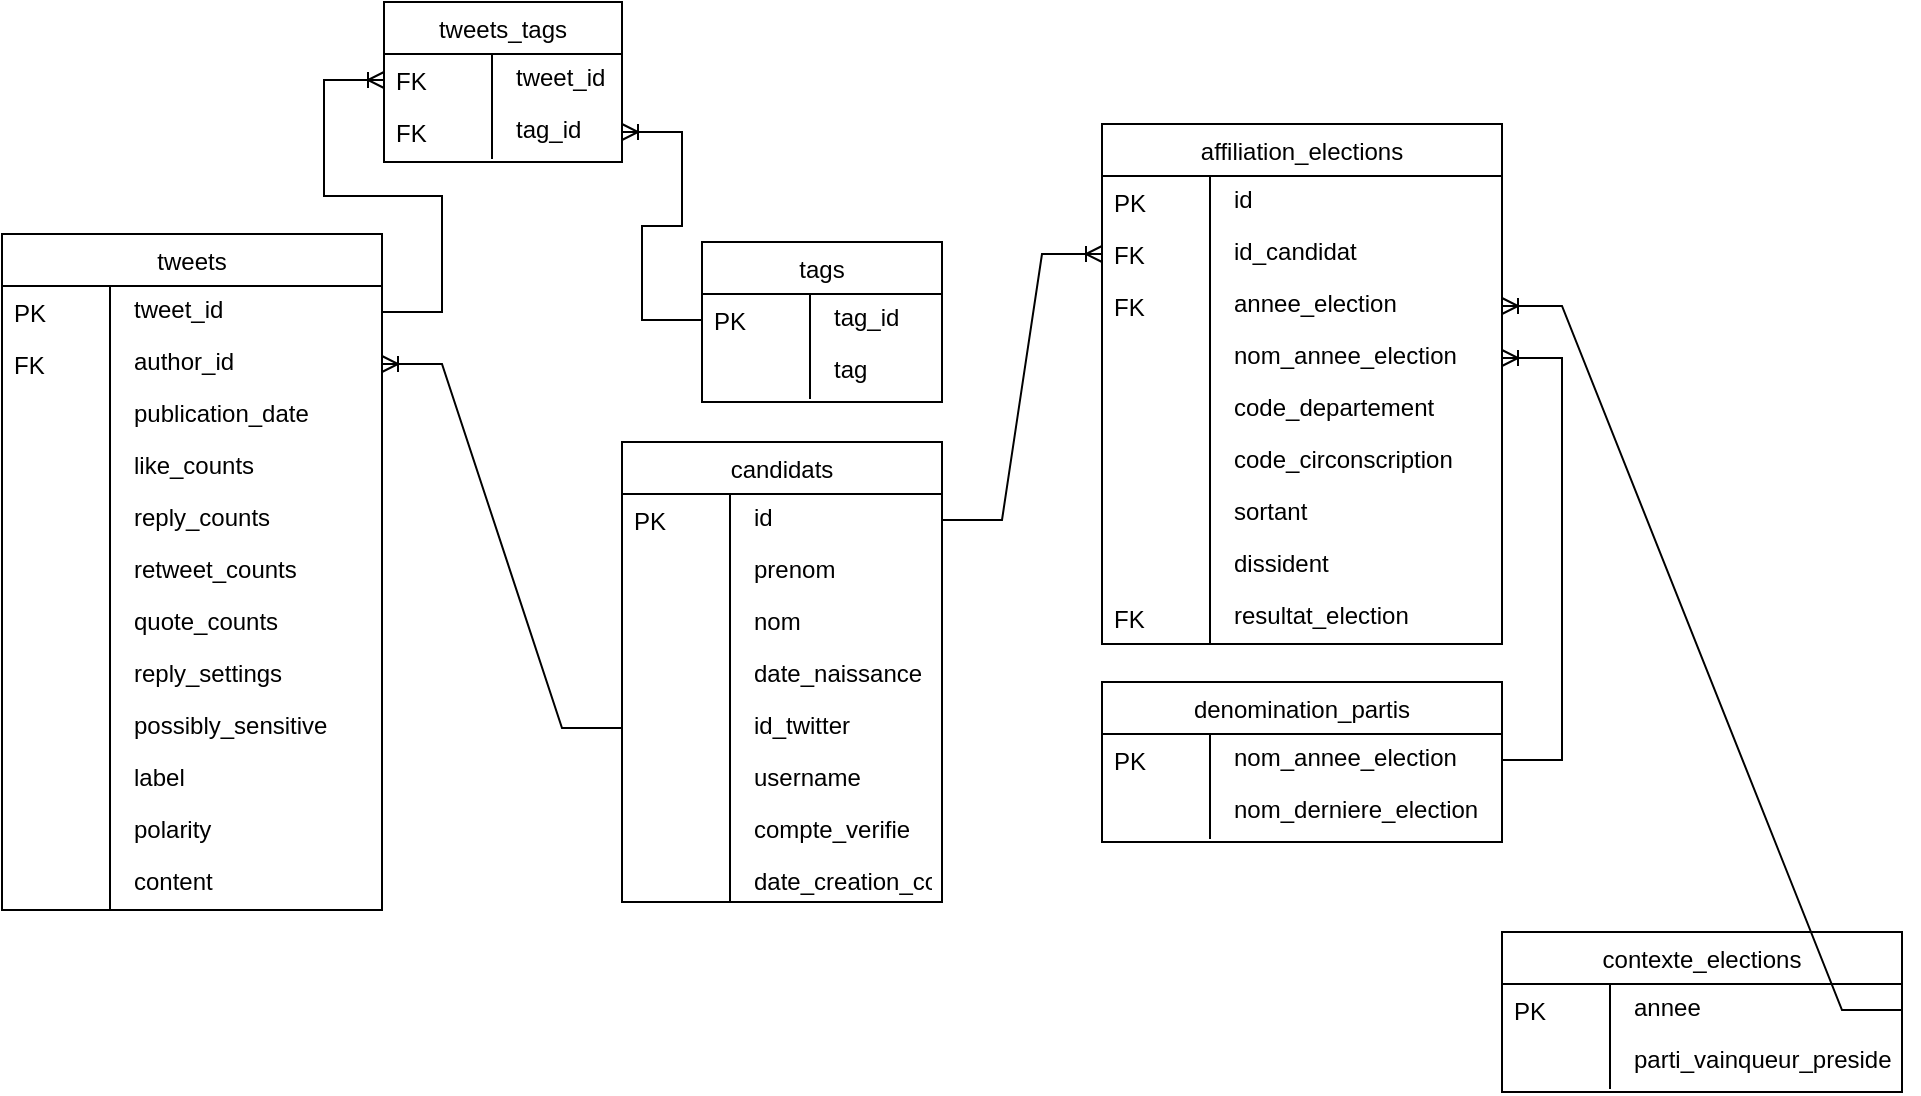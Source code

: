 <mxfile version="18.1.3" type="device"><diagram id="gZmpJJDGFXM-hv7QhCt9" name="Page-1"><mxGraphModel dx="1053" dy="683" grid="1" gridSize="10" guides="1" tooltips="1" connect="1" arrows="1" fold="1" page="1" pageScale="1" pageWidth="827" pageHeight="1169" math="0" shadow="0"><root><mxCell id="0"/><mxCell id="1" parent="0"/><mxCell id="-HHAEvabnildJM7o3u7r-1" value="tweets" style="swimlane;fontStyle=0;childLayout=stackLayout;horizontal=1;startSize=26;fillColor=default;horizontalStack=0;resizeParent=1;resizeLast=0;collapsible=1;marginBottom=0;swimlaneFillColor=default;align=center;" parent="1" vertex="1"><mxGeometry x="90" y="156" width="190" height="338" as="geometry"/></mxCell><mxCell id="-HHAEvabnildJM7o3u7r-2" value="tweet_id" style="shape=partialRectangle;top=0;left=0;right=0;bottom=0;align=left;verticalAlign=top;spacingTop=-2;fillColor=none;spacingLeft=64;spacingRight=4;overflow=hidden;rotatable=0;points=[[0,0.5],[1,0.5]];portConstraint=eastwest;dropTarget=0;" parent="-HHAEvabnildJM7o3u7r-1" vertex="1"><mxGeometry y="26" width="190" height="26" as="geometry"/></mxCell><mxCell id="-HHAEvabnildJM7o3u7r-3" value="PK" style="shape=partialRectangle;top=0;left=0;bottom=0;fillColor=none;align=left;verticalAlign=middle;spacingLeft=4;spacingRight=4;overflow=hidden;rotatable=180;points=[];portConstraint=eastwest;part=1;" parent="-HHAEvabnildJM7o3u7r-2" vertex="1" connectable="0"><mxGeometry width="54" height="26" as="geometry"/></mxCell><mxCell id="-HHAEvabnildJM7o3u7r-4" value="author_id" style="shape=partialRectangle;top=0;left=0;right=0;bottom=0;align=left;verticalAlign=top;spacingTop=-2;fillColor=none;spacingLeft=64;spacingRight=4;overflow=hidden;rotatable=0;points=[[0,0.5],[1,0.5]];portConstraint=eastwest;dropTarget=0;" parent="-HHAEvabnildJM7o3u7r-1" vertex="1"><mxGeometry y="52" width="190" height="26" as="geometry"/></mxCell><mxCell id="-HHAEvabnildJM7o3u7r-5" value="FK" style="shape=partialRectangle;top=0;left=0;bottom=0;fillColor=none;align=left;verticalAlign=middle;spacingLeft=4;spacingRight=4;overflow=hidden;rotatable=180;points=[];portConstraint=eastwest;part=1;" parent="-HHAEvabnildJM7o3u7r-4" vertex="1" connectable="0"><mxGeometry width="54" height="26" as="geometry"/></mxCell><mxCell id="-HHAEvabnildJM7o3u7r-6" value="publication_date" style="shape=partialRectangle;top=0;left=0;right=0;bottom=0;align=left;verticalAlign=top;spacingTop=-2;fillColor=none;spacingLeft=64;spacingRight=4;overflow=hidden;rotatable=0;points=[[0,0.5],[1,0.5]];portConstraint=eastwest;dropTarget=0;" parent="-HHAEvabnildJM7o3u7r-1" vertex="1"><mxGeometry y="78" width="190" height="26" as="geometry"/></mxCell><mxCell id="-HHAEvabnildJM7o3u7r-7" value="" style="shape=partialRectangle;top=0;left=0;bottom=0;fillColor=none;align=left;verticalAlign=middle;spacingLeft=4;spacingRight=4;overflow=hidden;rotatable=180;points=[];portConstraint=eastwest;part=1;" parent="-HHAEvabnildJM7o3u7r-6" vertex="1" connectable="0"><mxGeometry width="54" height="26" as="geometry"/></mxCell><mxCell id="-HHAEvabnildJM7o3u7r-8" value="like_counts" style="shape=partialRectangle;top=0;left=0;right=0;bottom=0;align=left;verticalAlign=top;spacingTop=-2;fillColor=none;spacingLeft=64;spacingRight=4;overflow=hidden;rotatable=0;points=[[0,0.5],[1,0.5]];portConstraint=eastwest;dropTarget=0;" parent="-HHAEvabnildJM7o3u7r-1" vertex="1"><mxGeometry y="104" width="190" height="26" as="geometry"/></mxCell><mxCell id="-HHAEvabnildJM7o3u7r-9" value="" style="shape=partialRectangle;top=0;left=0;bottom=0;fillColor=none;align=left;verticalAlign=middle;spacingLeft=4;spacingRight=4;overflow=hidden;rotatable=180;points=[];portConstraint=eastwest;part=1;" parent="-HHAEvabnildJM7o3u7r-8" vertex="1" connectable="0"><mxGeometry width="54" height="26" as="geometry"/></mxCell><mxCell id="-HHAEvabnildJM7o3u7r-10" value="reply_counts" style="shape=partialRectangle;top=0;left=0;right=0;bottom=0;align=left;verticalAlign=top;spacingTop=-2;fillColor=none;spacingLeft=64;spacingRight=4;overflow=hidden;rotatable=0;points=[[0,0.5],[1,0.5]];portConstraint=eastwest;dropTarget=0;" parent="-HHAEvabnildJM7o3u7r-1" vertex="1"><mxGeometry y="130" width="190" height="26" as="geometry"/></mxCell><mxCell id="-HHAEvabnildJM7o3u7r-11" value="" style="shape=partialRectangle;top=0;left=0;bottom=0;fillColor=none;align=left;verticalAlign=middle;spacingLeft=4;spacingRight=4;overflow=hidden;rotatable=180;points=[];portConstraint=eastwest;part=1;" parent="-HHAEvabnildJM7o3u7r-10" vertex="1" connectable="0"><mxGeometry width="54" height="26" as="geometry"/></mxCell><mxCell id="-HHAEvabnildJM7o3u7r-12" value="retweet_counts" style="shape=partialRectangle;top=0;left=0;right=0;bottom=0;align=left;verticalAlign=top;spacingTop=-2;fillColor=none;spacingLeft=64;spacingRight=4;overflow=hidden;rotatable=0;points=[[0,0.5],[1,0.5]];portConstraint=eastwest;dropTarget=0;" parent="-HHAEvabnildJM7o3u7r-1" vertex="1"><mxGeometry y="156" width="190" height="26" as="geometry"/></mxCell><mxCell id="-HHAEvabnildJM7o3u7r-13" value="" style="shape=partialRectangle;top=0;left=0;bottom=0;fillColor=none;align=left;verticalAlign=middle;spacingLeft=4;spacingRight=4;overflow=hidden;rotatable=180;points=[];portConstraint=eastwest;part=1;" parent="-HHAEvabnildJM7o3u7r-12" vertex="1" connectable="0"><mxGeometry width="54" height="26" as="geometry"/></mxCell><mxCell id="-HHAEvabnildJM7o3u7r-14" value="quote_counts" style="shape=partialRectangle;top=0;left=0;right=0;bottom=0;align=left;verticalAlign=top;spacingTop=-2;fillColor=none;spacingLeft=64;spacingRight=4;overflow=hidden;rotatable=0;points=[[0,0.5],[1,0.5]];portConstraint=eastwest;dropTarget=0;" parent="-HHAEvabnildJM7o3u7r-1" vertex="1"><mxGeometry y="182" width="190" height="26" as="geometry"/></mxCell><mxCell id="-HHAEvabnildJM7o3u7r-15" value="" style="shape=partialRectangle;top=0;left=0;bottom=0;fillColor=none;align=left;verticalAlign=middle;spacingLeft=4;spacingRight=4;overflow=hidden;rotatable=180;points=[];portConstraint=eastwest;part=1;" parent="-HHAEvabnildJM7o3u7r-14" vertex="1" connectable="0"><mxGeometry width="54" height="26" as="geometry"/></mxCell><mxCell id="-HHAEvabnildJM7o3u7r-18" value="reply_settings" style="shape=partialRectangle;top=0;left=0;right=0;bottom=0;align=left;verticalAlign=top;spacingTop=-2;fillColor=none;spacingLeft=64;spacingRight=4;overflow=hidden;rotatable=0;points=[[0,0.5],[1,0.5]];portConstraint=eastwest;dropTarget=0;" parent="-HHAEvabnildJM7o3u7r-1" vertex="1"><mxGeometry y="208" width="190" height="26" as="geometry"/></mxCell><mxCell id="-HHAEvabnildJM7o3u7r-19" value="" style="shape=partialRectangle;top=0;left=0;bottom=0;fillColor=none;align=left;verticalAlign=middle;spacingLeft=4;spacingRight=4;overflow=hidden;rotatable=180;points=[];portConstraint=eastwest;part=1;" parent="-HHAEvabnildJM7o3u7r-18" vertex="1" connectable="0"><mxGeometry width="54" height="26" as="geometry"/></mxCell><mxCell id="-HHAEvabnildJM7o3u7r-20" value="possibly_sensitive" style="shape=partialRectangle;top=0;left=0;right=0;bottom=0;align=left;verticalAlign=top;spacingTop=-2;fillColor=none;spacingLeft=64;spacingRight=4;overflow=hidden;rotatable=0;points=[[0,0.5],[1,0.5]];portConstraint=eastwest;dropTarget=0;" parent="-HHAEvabnildJM7o3u7r-1" vertex="1"><mxGeometry y="234" width="190" height="26" as="geometry"/></mxCell><mxCell id="-HHAEvabnildJM7o3u7r-21" value="" style="shape=partialRectangle;top=0;left=0;bottom=0;fillColor=none;align=left;verticalAlign=middle;spacingLeft=4;spacingRight=4;overflow=hidden;rotatable=180;points=[];portConstraint=eastwest;part=1;" parent="-HHAEvabnildJM7o3u7r-20" vertex="1" connectable="0"><mxGeometry width="54" height="26" as="geometry"/></mxCell><mxCell id="-HHAEvabnildJM7o3u7r-118" value="label" style="shape=partialRectangle;top=0;left=0;right=0;bottom=0;align=left;verticalAlign=top;spacingTop=-2;fillColor=none;spacingLeft=64;spacingRight=4;overflow=hidden;rotatable=0;points=[[0,0.5],[1,0.5]];portConstraint=eastwest;dropTarget=0;" parent="-HHAEvabnildJM7o3u7r-1" vertex="1"><mxGeometry y="260" width="190" height="26" as="geometry"/></mxCell><mxCell id="-HHAEvabnildJM7o3u7r-119" value="" style="shape=partialRectangle;top=0;left=0;bottom=0;fillColor=none;align=left;verticalAlign=middle;spacingLeft=4;spacingRight=4;overflow=hidden;rotatable=180;points=[];portConstraint=eastwest;part=1;" parent="-HHAEvabnildJM7o3u7r-118" vertex="1" connectable="0"><mxGeometry width="54" height="26" as="geometry"/></mxCell><mxCell id="-HHAEvabnildJM7o3u7r-120" value="polarity" style="shape=partialRectangle;top=0;left=0;right=0;bottom=0;align=left;verticalAlign=top;spacingTop=-2;fillColor=none;spacingLeft=64;spacingRight=4;overflow=hidden;rotatable=0;points=[[0,0.5],[1,0.5]];portConstraint=eastwest;dropTarget=0;" parent="-HHAEvabnildJM7o3u7r-1" vertex="1"><mxGeometry y="286" width="190" height="26" as="geometry"/></mxCell><mxCell id="-HHAEvabnildJM7o3u7r-121" value="" style="shape=partialRectangle;top=0;left=0;bottom=0;fillColor=none;align=left;verticalAlign=middle;spacingLeft=4;spacingRight=4;overflow=hidden;rotatable=180;points=[];portConstraint=eastwest;part=1;" parent="-HHAEvabnildJM7o3u7r-120" vertex="1" connectable="0"><mxGeometry width="54" height="26" as="geometry"/></mxCell><mxCell id="-HHAEvabnildJM7o3u7r-22" value="content" style="shape=partialRectangle;top=0;left=0;right=0;bottom=0;align=left;verticalAlign=top;spacingTop=-2;fillColor=none;spacingLeft=64;spacingRight=4;overflow=hidden;rotatable=0;points=[[0,0.5],[1,0.5]];portConstraint=eastwest;dropTarget=0;" parent="-HHAEvabnildJM7o3u7r-1" vertex="1"><mxGeometry y="312" width="190" height="26" as="geometry"/></mxCell><mxCell id="-HHAEvabnildJM7o3u7r-23" value="" style="shape=partialRectangle;top=0;left=0;bottom=0;fillColor=none;align=left;verticalAlign=middle;spacingLeft=4;spacingRight=4;overflow=hidden;rotatable=180;points=[];portConstraint=eastwest;part=1;" parent="-HHAEvabnildJM7o3u7r-22" vertex="1" connectable="0"><mxGeometry width="54" height="26" as="geometry"/></mxCell><mxCell id="-HHAEvabnildJM7o3u7r-28" value="candidats" style="swimlane;fontStyle=0;childLayout=stackLayout;horizontal=1;startSize=26;fillColor=default;horizontalStack=0;resizeParent=1;resizeLast=0;collapsible=1;marginBottom=0;swimlaneFillColor=default;align=center;" parent="1" vertex="1"><mxGeometry x="400" y="260" width="160" height="230" as="geometry"/></mxCell><mxCell id="-HHAEvabnildJM7o3u7r-29" value="id" style="shape=partialRectangle;top=0;left=0;right=0;bottom=0;align=left;verticalAlign=top;spacingTop=-2;fillColor=none;spacingLeft=64;spacingRight=4;overflow=hidden;rotatable=0;points=[[0,0.5],[1,0.5]];portConstraint=eastwest;dropTarget=0;" parent="-HHAEvabnildJM7o3u7r-28" vertex="1"><mxGeometry y="26" width="160" height="26" as="geometry"/></mxCell><mxCell id="-HHAEvabnildJM7o3u7r-30" value="PK" style="shape=partialRectangle;top=0;left=0;bottom=0;fillColor=none;align=left;verticalAlign=middle;spacingLeft=4;spacingRight=4;overflow=hidden;rotatable=180;points=[];portConstraint=eastwest;part=1;" parent="-HHAEvabnildJM7o3u7r-29" vertex="1" connectable="0"><mxGeometry width="54" height="26" as="geometry"/></mxCell><mxCell id="CeOAtKirRvCpxo-HmoFq-11" value="prenom" style="shape=partialRectangle;top=0;left=0;right=0;bottom=0;align=left;verticalAlign=top;spacingTop=-2;fillColor=none;spacingLeft=64;spacingRight=4;overflow=hidden;rotatable=0;points=[[0,0.5],[1,0.5]];portConstraint=eastwest;dropTarget=0;" parent="-HHAEvabnildJM7o3u7r-28" vertex="1"><mxGeometry y="52" width="160" height="26" as="geometry"/></mxCell><mxCell id="CeOAtKirRvCpxo-HmoFq-12" value="" style="shape=partialRectangle;top=0;left=0;bottom=0;fillColor=none;align=left;verticalAlign=middle;spacingLeft=4;spacingRight=4;overflow=hidden;rotatable=180;points=[];portConstraint=eastwest;part=1;" parent="CeOAtKirRvCpxo-HmoFq-11" vertex="1" connectable="0"><mxGeometry width="54" height="26" as="geometry"/></mxCell><mxCell id="oTgP8dqSiIIOJi7NKKnp-2" value="nom" style="shape=partialRectangle;top=0;left=0;right=0;bottom=0;align=left;verticalAlign=top;spacingTop=-2;fillColor=none;spacingLeft=64;spacingRight=4;overflow=hidden;rotatable=0;points=[[0,0.5],[1,0.5]];portConstraint=eastwest;dropTarget=0;" vertex="1" parent="-HHAEvabnildJM7o3u7r-28"><mxGeometry y="78" width="160" height="26" as="geometry"/></mxCell><mxCell id="oTgP8dqSiIIOJi7NKKnp-3" value="" style="shape=partialRectangle;top=0;left=0;bottom=0;fillColor=none;align=left;verticalAlign=middle;spacingLeft=4;spacingRight=4;overflow=hidden;rotatable=180;points=[];portConstraint=eastwest;part=1;" vertex="1" connectable="0" parent="oTgP8dqSiIIOJi7NKKnp-2"><mxGeometry width="54" height="26" as="geometry"/></mxCell><mxCell id="CeOAtKirRvCpxo-HmoFq-9" value="date_naissance" style="shape=partialRectangle;top=0;left=0;right=0;bottom=0;align=left;verticalAlign=top;spacingTop=-2;fillColor=none;spacingLeft=64;spacingRight=4;overflow=hidden;rotatable=0;points=[[0,0.5],[1,0.5]];portConstraint=eastwest;dropTarget=0;" parent="-HHAEvabnildJM7o3u7r-28" vertex="1"><mxGeometry y="104" width="160" height="26" as="geometry"/></mxCell><mxCell id="CeOAtKirRvCpxo-HmoFq-10" value="" style="shape=partialRectangle;top=0;left=0;bottom=0;fillColor=none;align=left;verticalAlign=middle;spacingLeft=4;spacingRight=4;overflow=hidden;rotatable=180;points=[];portConstraint=eastwest;part=1;" parent="CeOAtKirRvCpxo-HmoFq-9" vertex="1" connectable="0"><mxGeometry width="54" height="26" as="geometry"/></mxCell><mxCell id="CeOAtKirRvCpxo-HmoFq-1" value="id_twitter" style="shape=partialRectangle;top=0;left=0;right=0;bottom=0;align=left;verticalAlign=top;spacingTop=-2;fillColor=none;spacingLeft=64;spacingRight=4;overflow=hidden;rotatable=0;points=[[0,0.5],[1,0.5]];portConstraint=eastwest;dropTarget=0;" parent="-HHAEvabnildJM7o3u7r-28" vertex="1"><mxGeometry y="130" width="160" height="26" as="geometry"/></mxCell><mxCell id="CeOAtKirRvCpxo-HmoFq-2" value="" style="shape=partialRectangle;top=0;left=0;bottom=0;fillColor=none;align=left;verticalAlign=middle;spacingLeft=4;spacingRight=4;overflow=hidden;rotatable=180;points=[];portConstraint=eastwest;part=1;" parent="CeOAtKirRvCpxo-HmoFq-1" vertex="1" connectable="0"><mxGeometry width="54" height="26" as="geometry"/></mxCell><mxCell id="-HHAEvabnildJM7o3u7r-31" value="username" style="shape=partialRectangle;top=0;left=0;right=0;bottom=0;align=left;verticalAlign=top;spacingTop=-2;fillColor=none;spacingLeft=64;spacingRight=4;overflow=hidden;rotatable=0;points=[[0,0.5],[1,0.5]];portConstraint=eastwest;dropTarget=0;" parent="-HHAEvabnildJM7o3u7r-28" vertex="1"><mxGeometry y="156" width="160" height="26" as="geometry"/></mxCell><mxCell id="-HHAEvabnildJM7o3u7r-32" value="" style="shape=partialRectangle;top=0;left=0;bottom=0;fillColor=none;align=left;verticalAlign=middle;spacingLeft=4;spacingRight=4;overflow=hidden;rotatable=180;points=[];portConstraint=eastwest;part=1;" parent="-HHAEvabnildJM7o3u7r-31" vertex="1" connectable="0"><mxGeometry width="54" height="26" as="geometry"/></mxCell><mxCell id="-HHAEvabnildJM7o3u7r-114" value="compte_verifie" style="shape=partialRectangle;top=0;left=0;right=0;bottom=0;align=left;verticalAlign=top;spacingTop=-2;fillColor=none;spacingLeft=64;spacingRight=4;overflow=hidden;rotatable=0;points=[[0,0.5],[1,0.5]];portConstraint=eastwest;dropTarget=0;" parent="-HHAEvabnildJM7o3u7r-28" vertex="1"><mxGeometry y="182" width="160" height="26" as="geometry"/></mxCell><mxCell id="-HHAEvabnildJM7o3u7r-115" value="" style="shape=partialRectangle;top=0;left=0;bottom=0;fillColor=none;align=left;verticalAlign=middle;spacingLeft=4;spacingRight=4;overflow=hidden;rotatable=180;points=[];portConstraint=eastwest;part=1;" parent="-HHAEvabnildJM7o3u7r-114" vertex="1" connectable="0"><mxGeometry width="54" height="26" as="geometry"/></mxCell><mxCell id="-HHAEvabnildJM7o3u7r-116" value="date_creation_compte" style="shape=partialRectangle;top=0;left=0;right=0;bottom=0;align=left;verticalAlign=top;spacingTop=-2;fillColor=none;spacingLeft=64;spacingRight=4;overflow=hidden;rotatable=0;points=[[0,0.5],[1,0.5]];portConstraint=eastwest;dropTarget=0;" parent="-HHAEvabnildJM7o3u7r-28" vertex="1"><mxGeometry y="208" width="160" height="22" as="geometry"/></mxCell><mxCell id="-HHAEvabnildJM7o3u7r-117" value="" style="shape=partialRectangle;top=0;left=0;bottom=0;fillColor=none;align=left;verticalAlign=middle;spacingLeft=4;spacingRight=4;overflow=hidden;rotatable=180;points=[];portConstraint=eastwest;part=1;" parent="-HHAEvabnildJM7o3u7r-116" vertex="1" connectable="0"><mxGeometry width="54" height="22" as="geometry"/></mxCell><mxCell id="-HHAEvabnildJM7o3u7r-83" style="edgeStyle=orthogonalEdgeStyle;rounded=0;orthogonalLoop=1;jettySize=auto;html=1;exitX=1;exitY=0.5;exitDx=0;exitDy=0;" parent="-HHAEvabnildJM7o3u7r-28" edge="1"><mxGeometry relative="1" as="geometry"><mxPoint x="160" y="117" as="sourcePoint"/><mxPoint x="160" y="117" as="targetPoint"/></mxGeometry></mxCell><mxCell id="-HHAEvabnildJM7o3u7r-44" value="" style="edgeStyle=entityRelationEdgeStyle;fontSize=12;html=1;endArrow=ERoneToMany;rounded=0;entryX=1;entryY=0.5;entryDx=0;entryDy=0;exitX=0;exitY=0.5;exitDx=0;exitDy=0;" parent="1" source="CeOAtKirRvCpxo-HmoFq-1" target="-HHAEvabnildJM7o3u7r-4" edge="1"><mxGeometry width="100" height="100" relative="1" as="geometry"><mxPoint x="360" y="380" as="sourcePoint"/><mxPoint x="460" y="280" as="targetPoint"/></mxGeometry></mxCell><mxCell id="-HHAEvabnildJM7o3u7r-69" value="affiliation_elections" style="swimlane;fontStyle=0;childLayout=stackLayout;horizontal=1;startSize=26;fillColor=default;horizontalStack=0;resizeParent=1;resizeLast=0;collapsible=1;marginBottom=0;swimlaneFillColor=default;align=center;" parent="1" vertex="1"><mxGeometry x="640" y="101" width="200" height="260" as="geometry"/></mxCell><mxCell id="-HHAEvabnildJM7o3u7r-70" value="id" style="shape=partialRectangle;top=0;left=0;right=0;bottom=0;align=left;verticalAlign=top;spacingTop=-2;fillColor=none;spacingLeft=64;spacingRight=4;overflow=hidden;rotatable=0;points=[[0,0.5],[1,0.5]];portConstraint=eastwest;dropTarget=0;" parent="-HHAEvabnildJM7o3u7r-69" vertex="1"><mxGeometry y="26" width="200" height="26" as="geometry"/></mxCell><mxCell id="-HHAEvabnildJM7o3u7r-71" value="PK" style="shape=partialRectangle;top=0;left=0;bottom=0;fillColor=none;align=left;verticalAlign=middle;spacingLeft=4;spacingRight=4;overflow=hidden;rotatable=180;points=[];portConstraint=eastwest;part=1;" parent="-HHAEvabnildJM7o3u7r-70" vertex="1" connectable="0"><mxGeometry width="54" height="26" as="geometry"/></mxCell><mxCell id="-HHAEvabnildJM7o3u7r-72" value="id_candidat" style="shape=partialRectangle;top=0;left=0;right=0;bottom=0;align=left;verticalAlign=top;spacingTop=-2;fillColor=none;spacingLeft=64;spacingRight=4;overflow=hidden;rotatable=0;points=[[0,0.5],[1,0.5]];portConstraint=eastwest;dropTarget=0;" parent="-HHAEvabnildJM7o3u7r-69" vertex="1"><mxGeometry y="52" width="200" height="26" as="geometry"/></mxCell><mxCell id="-HHAEvabnildJM7o3u7r-73" value="FK" style="shape=partialRectangle;top=0;left=0;bottom=0;fillColor=none;align=left;verticalAlign=middle;spacingLeft=4;spacingRight=4;overflow=hidden;rotatable=180;points=[];portConstraint=eastwest;part=1;" parent="-HHAEvabnildJM7o3u7r-72" vertex="1" connectable="0"><mxGeometry width="54" height="26" as="geometry"/></mxCell><mxCell id="-HHAEvabnildJM7o3u7r-74" value="annee_election" style="shape=partialRectangle;top=0;left=0;right=0;bottom=0;align=left;verticalAlign=top;spacingTop=-2;fillColor=none;spacingLeft=64;spacingRight=4;overflow=hidden;rotatable=0;points=[[0,0.5],[1,0.5]];portConstraint=eastwest;dropTarget=0;" parent="-HHAEvabnildJM7o3u7r-69" vertex="1"><mxGeometry y="78" width="200" height="26" as="geometry"/></mxCell><mxCell id="-HHAEvabnildJM7o3u7r-75" value="FK" style="shape=partialRectangle;top=0;left=0;bottom=0;fillColor=none;align=left;verticalAlign=middle;spacingLeft=4;spacingRight=4;overflow=hidden;rotatable=180;points=[];portConstraint=eastwest;part=1;" parent="-HHAEvabnildJM7o3u7r-74" vertex="1" connectable="0"><mxGeometry width="54" height="26" as="geometry"/></mxCell><mxCell id="C-6P-gyf4sPnkPhh2jzl-78" value="nom_annee_election" style="shape=partialRectangle;top=0;left=0;right=0;bottom=0;align=left;verticalAlign=top;spacingTop=-2;fillColor=none;spacingLeft=64;spacingRight=4;overflow=hidden;rotatable=0;points=[[0,0.5],[1,0.5]];portConstraint=eastwest;dropTarget=0;" parent="-HHAEvabnildJM7o3u7r-69" vertex="1"><mxGeometry y="104" width="200" height="26" as="geometry"/></mxCell><mxCell id="C-6P-gyf4sPnkPhh2jzl-79" value="" style="shape=partialRectangle;top=0;left=0;bottom=0;fillColor=none;align=left;verticalAlign=middle;spacingLeft=4;spacingRight=4;overflow=hidden;rotatable=180;points=[];portConstraint=eastwest;part=1;" parent="C-6P-gyf4sPnkPhh2jzl-78" vertex="1" connectable="0"><mxGeometry width="54" height="26" as="geometry"/></mxCell><mxCell id="oTgP8dqSiIIOJi7NKKnp-5" value="code_departement" style="shape=partialRectangle;top=0;left=0;right=0;bottom=0;align=left;verticalAlign=top;spacingTop=-2;fillColor=none;spacingLeft=64;spacingRight=4;overflow=hidden;rotatable=0;points=[[0,0.5],[1,0.5]];portConstraint=eastwest;dropTarget=0;" vertex="1" parent="-HHAEvabnildJM7o3u7r-69"><mxGeometry y="130" width="200" height="26" as="geometry"/></mxCell><mxCell id="oTgP8dqSiIIOJi7NKKnp-6" value="" style="shape=partialRectangle;top=0;left=0;bottom=0;fillColor=none;align=left;verticalAlign=middle;spacingLeft=4;spacingRight=4;overflow=hidden;rotatable=180;points=[];portConstraint=eastwest;part=1;" vertex="1" connectable="0" parent="oTgP8dqSiIIOJi7NKKnp-5"><mxGeometry width="54" height="26" as="geometry"/></mxCell><mxCell id="CeOAtKirRvCpxo-HmoFq-3" value="code_circonscription" style="shape=partialRectangle;top=0;left=0;right=0;bottom=0;align=left;verticalAlign=top;spacingTop=-2;fillColor=none;spacingLeft=64;spacingRight=4;overflow=hidden;rotatable=0;points=[[0,0.5],[1,0.5]];portConstraint=eastwest;dropTarget=0;" parent="-HHAEvabnildJM7o3u7r-69" vertex="1"><mxGeometry y="156" width="200" height="26" as="geometry"/></mxCell><mxCell id="CeOAtKirRvCpxo-HmoFq-4" value="" style="shape=partialRectangle;top=0;left=0;bottom=0;fillColor=none;align=left;verticalAlign=middle;spacingLeft=4;spacingRight=4;overflow=hidden;rotatable=180;points=[];portConstraint=eastwest;part=1;" parent="CeOAtKirRvCpxo-HmoFq-3" vertex="1" connectable="0"><mxGeometry width="54" height="26" as="geometry"/></mxCell><mxCell id="CeOAtKirRvCpxo-HmoFq-6" value="sortant" style="shape=partialRectangle;top=0;left=0;right=0;bottom=0;align=left;verticalAlign=top;spacingTop=-2;fillColor=none;spacingLeft=64;spacingRight=4;overflow=hidden;rotatable=0;points=[[0,0.5],[1,0.5]];portConstraint=eastwest;dropTarget=0;" parent="-HHAEvabnildJM7o3u7r-69" vertex="1"><mxGeometry y="182" width="200" height="26" as="geometry"/></mxCell><mxCell id="CeOAtKirRvCpxo-HmoFq-7" value="" style="shape=partialRectangle;top=0;left=0;bottom=0;fillColor=none;align=left;verticalAlign=middle;spacingLeft=4;spacingRight=4;overflow=hidden;rotatable=180;points=[];portConstraint=eastwest;part=1;" parent="CeOAtKirRvCpxo-HmoFq-6" vertex="1" connectable="0"><mxGeometry width="54" height="26" as="geometry"/></mxCell><mxCell id="oTgP8dqSiIIOJi7NKKnp-10" value="dissident" style="shape=partialRectangle;top=0;left=0;right=0;bottom=0;align=left;verticalAlign=top;spacingTop=-2;fillColor=none;spacingLeft=64;spacingRight=4;overflow=hidden;rotatable=0;points=[[0,0.5],[1,0.5]];portConstraint=eastwest;dropTarget=0;" vertex="1" parent="-HHAEvabnildJM7o3u7r-69"><mxGeometry y="208" width="200" height="26" as="geometry"/></mxCell><mxCell id="oTgP8dqSiIIOJi7NKKnp-11" value="" style="shape=partialRectangle;top=0;left=0;bottom=0;fillColor=none;align=left;verticalAlign=middle;spacingLeft=4;spacingRight=4;overflow=hidden;rotatable=180;points=[];portConstraint=eastwest;part=1;" vertex="1" connectable="0" parent="oTgP8dqSiIIOJi7NKKnp-10"><mxGeometry width="54" height="26" as="geometry"/></mxCell><mxCell id="C-6P-gyf4sPnkPhh2jzl-57" value="resultat_election" style="shape=partialRectangle;top=0;left=0;right=0;bottom=0;align=left;verticalAlign=top;spacingTop=-2;fillColor=none;spacingLeft=64;spacingRight=4;overflow=hidden;rotatable=0;points=[[0,0.5],[1,0.5]];portConstraint=eastwest;dropTarget=0;" parent="-HHAEvabnildJM7o3u7r-69" vertex="1"><mxGeometry y="234" width="200" height="26" as="geometry"/></mxCell><mxCell id="C-6P-gyf4sPnkPhh2jzl-58" value="FK" style="shape=partialRectangle;top=0;left=0;bottom=0;fillColor=none;align=left;verticalAlign=middle;spacingLeft=4;spacingRight=4;overflow=hidden;rotatable=180;points=[];portConstraint=eastwest;part=1;" parent="C-6P-gyf4sPnkPhh2jzl-57" vertex="1" connectable="0"><mxGeometry width="54" height="26" as="geometry"/></mxCell><mxCell id="-HHAEvabnildJM7o3u7r-86" value="" style="edgeStyle=entityRelationEdgeStyle;fontSize=12;html=1;endArrow=ERoneToMany;rounded=0;exitX=1;exitY=0.5;exitDx=0;exitDy=0;entryX=0;entryY=0.5;entryDx=0;entryDy=0;" parent="1" source="-HHAEvabnildJM7o3u7r-29" target="-HHAEvabnildJM7o3u7r-72" edge="1"><mxGeometry width="100" height="100" relative="1" as="geometry"><mxPoint x="610" y="290" as="sourcePoint"/><mxPoint x="710" y="190" as="targetPoint"/></mxGeometry></mxCell><mxCell id="-HHAEvabnildJM7o3u7r-87" value="tags" style="swimlane;fontStyle=0;childLayout=stackLayout;horizontal=1;startSize=26;fillColor=default;horizontalStack=0;resizeParent=1;resizeLast=0;collapsible=1;marginBottom=0;swimlaneFillColor=default;align=center;" parent="1" vertex="1"><mxGeometry x="440" y="160" width="120" height="80" as="geometry"/></mxCell><mxCell id="-HHAEvabnildJM7o3u7r-88" value="tag_id" style="shape=partialRectangle;top=0;left=0;right=0;bottom=0;align=left;verticalAlign=top;spacingTop=-2;fillColor=none;spacingLeft=64;spacingRight=4;overflow=hidden;rotatable=0;points=[[0,0.5],[1,0.5]];portConstraint=eastwest;dropTarget=0;" parent="-HHAEvabnildJM7o3u7r-87" vertex="1"><mxGeometry y="26" width="120" height="26" as="geometry"/></mxCell><mxCell id="-HHAEvabnildJM7o3u7r-89" value="PK" style="shape=partialRectangle;top=0;left=0;bottom=0;fillColor=none;align=left;verticalAlign=middle;spacingLeft=4;spacingRight=4;overflow=hidden;rotatable=180;points=[];portConstraint=eastwest;part=1;" parent="-HHAEvabnildJM7o3u7r-88" vertex="1" connectable="0"><mxGeometry width="54" height="26" as="geometry"/></mxCell><mxCell id="-HHAEvabnildJM7o3u7r-92" value="tag" style="shape=partialRectangle;top=0;left=0;right=0;bottom=0;align=left;verticalAlign=top;spacingTop=-2;fillColor=none;spacingLeft=64;spacingRight=4;overflow=hidden;rotatable=0;points=[[0,0.5],[1,0.5]];portConstraint=eastwest;dropTarget=0;" parent="-HHAEvabnildJM7o3u7r-87" vertex="1"><mxGeometry y="52" width="120" height="26" as="geometry"/></mxCell><mxCell id="-HHAEvabnildJM7o3u7r-93" value="" style="shape=partialRectangle;top=0;left=0;bottom=0;fillColor=none;align=left;verticalAlign=middle;spacingLeft=4;spacingRight=4;overflow=hidden;rotatable=180;points=[];portConstraint=eastwest;part=1;" parent="-HHAEvabnildJM7o3u7r-92" vertex="1" connectable="0"><mxGeometry width="54" height="26" as="geometry"/></mxCell><mxCell id="-HHAEvabnildJM7o3u7r-94" value="" style="edgeStyle=entityRelationEdgeStyle;fontSize=12;html=1;endArrow=ERoneToMany;rounded=0;exitX=1;exitY=0.5;exitDx=0;exitDy=0;entryX=0;entryY=0.5;entryDx=0;entryDy=0;" parent="1" source="-HHAEvabnildJM7o3u7r-2" target="C-6P-gyf4sPnkPhh2jzl-91" edge="1"><mxGeometry width="100" height="100" relative="1" as="geometry"><mxPoint x="360" y="440" as="sourcePoint"/><mxPoint x="420" y="205" as="targetPoint"/></mxGeometry></mxCell><mxCell id="C-6P-gyf4sPnkPhh2jzl-67" value="denomination_partis" style="swimlane;fontStyle=0;childLayout=stackLayout;horizontal=1;startSize=26;fillColor=default;horizontalStack=0;resizeParent=1;resizeLast=0;collapsible=1;marginBottom=0;swimlaneFillColor=default;align=center;" parent="1" vertex="1"><mxGeometry x="640" y="380" width="200" height="80" as="geometry"/></mxCell><mxCell id="C-6P-gyf4sPnkPhh2jzl-68" value="nom_annee_election" style="shape=partialRectangle;top=0;left=0;right=0;bottom=0;align=left;verticalAlign=top;spacingTop=-2;fillColor=none;spacingLeft=64;spacingRight=4;overflow=hidden;rotatable=0;points=[[0,0.5],[1,0.5]];portConstraint=eastwest;dropTarget=0;" parent="C-6P-gyf4sPnkPhh2jzl-67" vertex="1"><mxGeometry y="26" width="200" height="26" as="geometry"/></mxCell><mxCell id="C-6P-gyf4sPnkPhh2jzl-69" value="PK" style="shape=partialRectangle;top=0;left=0;bottom=0;fillColor=none;align=left;verticalAlign=middle;spacingLeft=4;spacingRight=4;overflow=hidden;rotatable=180;points=[];portConstraint=eastwest;part=1;" parent="C-6P-gyf4sPnkPhh2jzl-68" vertex="1" connectable="0"><mxGeometry width="54" height="26" as="geometry"/></mxCell><mxCell id="C-6P-gyf4sPnkPhh2jzl-70" value="nom_derniere_election" style="shape=partialRectangle;top=0;left=0;right=0;bottom=0;align=left;verticalAlign=top;spacingTop=-2;fillColor=none;spacingLeft=64;spacingRight=4;overflow=hidden;rotatable=0;points=[[0,0.5],[1,0.5]];portConstraint=eastwest;dropTarget=0;" parent="C-6P-gyf4sPnkPhh2jzl-67" vertex="1"><mxGeometry y="52" width="200" height="26" as="geometry"/></mxCell><mxCell id="C-6P-gyf4sPnkPhh2jzl-71" value="" style="shape=partialRectangle;top=0;left=0;bottom=0;fillColor=none;align=left;verticalAlign=middle;spacingLeft=4;spacingRight=4;overflow=hidden;rotatable=180;points=[];portConstraint=eastwest;part=1;" parent="C-6P-gyf4sPnkPhh2jzl-70" vertex="1" connectable="0"><mxGeometry width="54" height="26" as="geometry"/></mxCell><mxCell id="C-6P-gyf4sPnkPhh2jzl-74" value="" style="edgeStyle=entityRelationEdgeStyle;fontSize=12;html=1;endArrow=ERoneToMany;rounded=0;exitX=1;exitY=0.5;exitDx=0;exitDy=0;" parent="1" source="C-6P-gyf4sPnkPhh2jzl-68" target="C-6P-gyf4sPnkPhh2jzl-78" edge="1"><mxGeometry width="100" height="100" relative="1" as="geometry"><mxPoint x="590" y="500" as="sourcePoint"/><mxPoint x="920" y="230" as="targetPoint"/></mxGeometry></mxCell><mxCell id="C-6P-gyf4sPnkPhh2jzl-80" value="contexte_elections" style="swimlane;fontStyle=0;childLayout=stackLayout;horizontal=1;startSize=26;fillColor=default;horizontalStack=0;resizeParent=1;resizeLast=0;collapsible=1;marginBottom=0;swimlaneFillColor=default;align=center;" parent="1" vertex="1"><mxGeometry x="840" y="505" width="200" height="80" as="geometry"/></mxCell><mxCell id="C-6P-gyf4sPnkPhh2jzl-85" value="annee" style="shape=partialRectangle;top=0;left=0;right=0;bottom=0;align=left;verticalAlign=top;spacingTop=-2;fillColor=none;spacingLeft=64;spacingRight=4;overflow=hidden;rotatable=0;points=[[0,0.5],[1,0.5]];portConstraint=eastwest;dropTarget=0;" parent="C-6P-gyf4sPnkPhh2jzl-80" vertex="1"><mxGeometry y="26" width="200" height="26" as="geometry"/></mxCell><mxCell id="C-6P-gyf4sPnkPhh2jzl-86" value="PK" style="shape=partialRectangle;top=0;left=0;bottom=0;fillColor=none;align=left;verticalAlign=middle;spacingLeft=4;spacingRight=4;overflow=hidden;rotatable=180;points=[];portConstraint=eastwest;part=1;" parent="C-6P-gyf4sPnkPhh2jzl-85" vertex="1" connectable="0"><mxGeometry width="54" height="26" as="geometry"/></mxCell><mxCell id="C-6P-gyf4sPnkPhh2jzl-83" value="parti_vainqueur_presidentielles" style="shape=partialRectangle;top=0;left=0;right=0;bottom=0;align=left;verticalAlign=top;spacingTop=-2;fillColor=none;spacingLeft=64;spacingRight=4;overflow=hidden;rotatable=0;points=[[0,0.5],[1,0.5]];portConstraint=eastwest;dropTarget=0;" parent="C-6P-gyf4sPnkPhh2jzl-80" vertex="1"><mxGeometry y="52" width="200" height="26" as="geometry"/></mxCell><mxCell id="C-6P-gyf4sPnkPhh2jzl-84" value="" style="shape=partialRectangle;top=0;left=0;bottom=0;fillColor=none;align=left;verticalAlign=middle;spacingLeft=4;spacingRight=4;overflow=hidden;rotatable=180;points=[];portConstraint=eastwest;part=1;" parent="C-6P-gyf4sPnkPhh2jzl-83" vertex="1" connectable="0"><mxGeometry width="54" height="26" as="geometry"/></mxCell><mxCell id="C-6P-gyf4sPnkPhh2jzl-90" value="tweets_tags" style="swimlane;fontStyle=0;childLayout=stackLayout;horizontal=1;startSize=26;fillColor=default;horizontalStack=0;resizeParent=1;resizeLast=0;collapsible=1;marginBottom=0;swimlaneFillColor=default;align=center;" parent="1" vertex="1"><mxGeometry x="281" y="40" width="119" height="80" as="geometry"/></mxCell><mxCell id="C-6P-gyf4sPnkPhh2jzl-91" value="tweet_id" style="shape=partialRectangle;top=0;left=0;right=0;bottom=0;align=left;verticalAlign=top;spacingTop=-2;fillColor=none;spacingLeft=64;spacingRight=4;overflow=hidden;rotatable=0;points=[[0,0.5],[1,0.5]];portConstraint=eastwest;dropTarget=0;" parent="C-6P-gyf4sPnkPhh2jzl-90" vertex="1"><mxGeometry y="26" width="119" height="26" as="geometry"/></mxCell><mxCell id="C-6P-gyf4sPnkPhh2jzl-92" value="FK" style="shape=partialRectangle;top=0;left=0;bottom=0;fillColor=none;align=left;verticalAlign=middle;spacingLeft=4;spacingRight=4;overflow=hidden;rotatable=180;points=[];portConstraint=eastwest;part=1;" parent="C-6P-gyf4sPnkPhh2jzl-91" vertex="1" connectable="0"><mxGeometry width="54" height="26" as="geometry"/></mxCell><mxCell id="C-6P-gyf4sPnkPhh2jzl-93" value="tag_id" style="shape=partialRectangle;top=0;left=0;right=0;bottom=0;align=left;verticalAlign=top;spacingTop=-2;fillColor=none;spacingLeft=64;spacingRight=4;overflow=hidden;rotatable=0;points=[[0,0.5],[1,0.5]];portConstraint=eastwest;dropTarget=0;" parent="C-6P-gyf4sPnkPhh2jzl-90" vertex="1"><mxGeometry y="52" width="119" height="26" as="geometry"/></mxCell><mxCell id="C-6P-gyf4sPnkPhh2jzl-94" value="FK" style="shape=partialRectangle;top=0;left=0;bottom=0;fillColor=none;align=left;verticalAlign=middle;spacingLeft=4;spacingRight=4;overflow=hidden;rotatable=180;points=[];portConstraint=eastwest;part=1;" parent="C-6P-gyf4sPnkPhh2jzl-93" vertex="1" connectable="0"><mxGeometry width="54" height="26" as="geometry"/></mxCell><mxCell id="C-6P-gyf4sPnkPhh2jzl-99" value="" style="edgeStyle=entityRelationEdgeStyle;fontSize=12;html=1;endArrow=ERoneToMany;rounded=0;exitX=0;exitY=0.5;exitDx=0;exitDy=0;entryX=1;entryY=0.5;entryDx=0;entryDy=0;" parent="1" source="-HHAEvabnildJM7o3u7r-88" target="C-6P-gyf4sPnkPhh2jzl-93" edge="1"><mxGeometry width="100" height="100" relative="1" as="geometry"><mxPoint x="430" y="90" as="sourcePoint"/><mxPoint x="530" y="-10" as="targetPoint"/></mxGeometry></mxCell><mxCell id="VVyUqrvBzmHqDg6QN5SZ-1" value="" style="edgeStyle=entityRelationEdgeStyle;fontSize=12;html=1;endArrow=ERoneToMany;rounded=0;exitX=1;exitY=0.5;exitDx=0;exitDy=0;entryX=1;entryY=0.5;entryDx=0;entryDy=0;fontStyle=1" parent="1" source="C-6P-gyf4sPnkPhh2jzl-85" target="-HHAEvabnildJM7o3u7r-74" edge="1"><mxGeometry width="100" height="100" relative="1" as="geometry"><mxPoint x="860" y="430" as="sourcePoint"/><mxPoint x="960" y="330" as="targetPoint"/></mxGeometry></mxCell></root></mxGraphModel></diagram></mxfile>